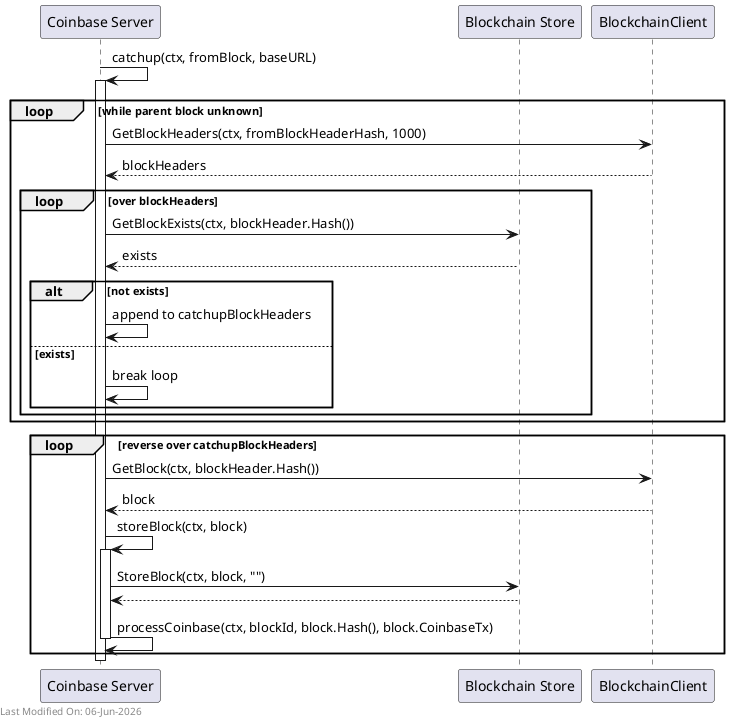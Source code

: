 @startuml
participant "Coinbase Server" as Co
participant "Blockchain Store" as St
participant "BlockchainClient" as BC

Co -> Co: catchup(ctx, fromBlock, baseURL)
activate Co

loop while parent block unknown
    Co -> BC: GetBlockHeaders(ctx, fromBlockHeaderHash, 1000)
    BC --> Co: blockHeaders

    loop over blockHeaders
        Co -> St: GetBlockExists(ctx, blockHeader.Hash())
        St --> Co: exists
        alt not exists
            Co -> Co: append to catchupBlockHeaders
        else exists
            Co -> Co: break loop
        end
    end
end

loop reverse over catchupBlockHeaders
    Co -> BC: GetBlock(ctx, blockHeader.Hash())
    BC --> Co: block
    Co -> Co: storeBlock(ctx, block)
    activate Co
    Co -> St: StoreBlock(ctx, block, "")
    St --> Co
    Co -> Co: processCoinbase(ctx, blockId, block.Hash(), block.CoinbaseTx)
    deactivate Co
end

deactivate Co

left footer Last Modified On: %date("dd-MMM-yyyy")

@enduml
